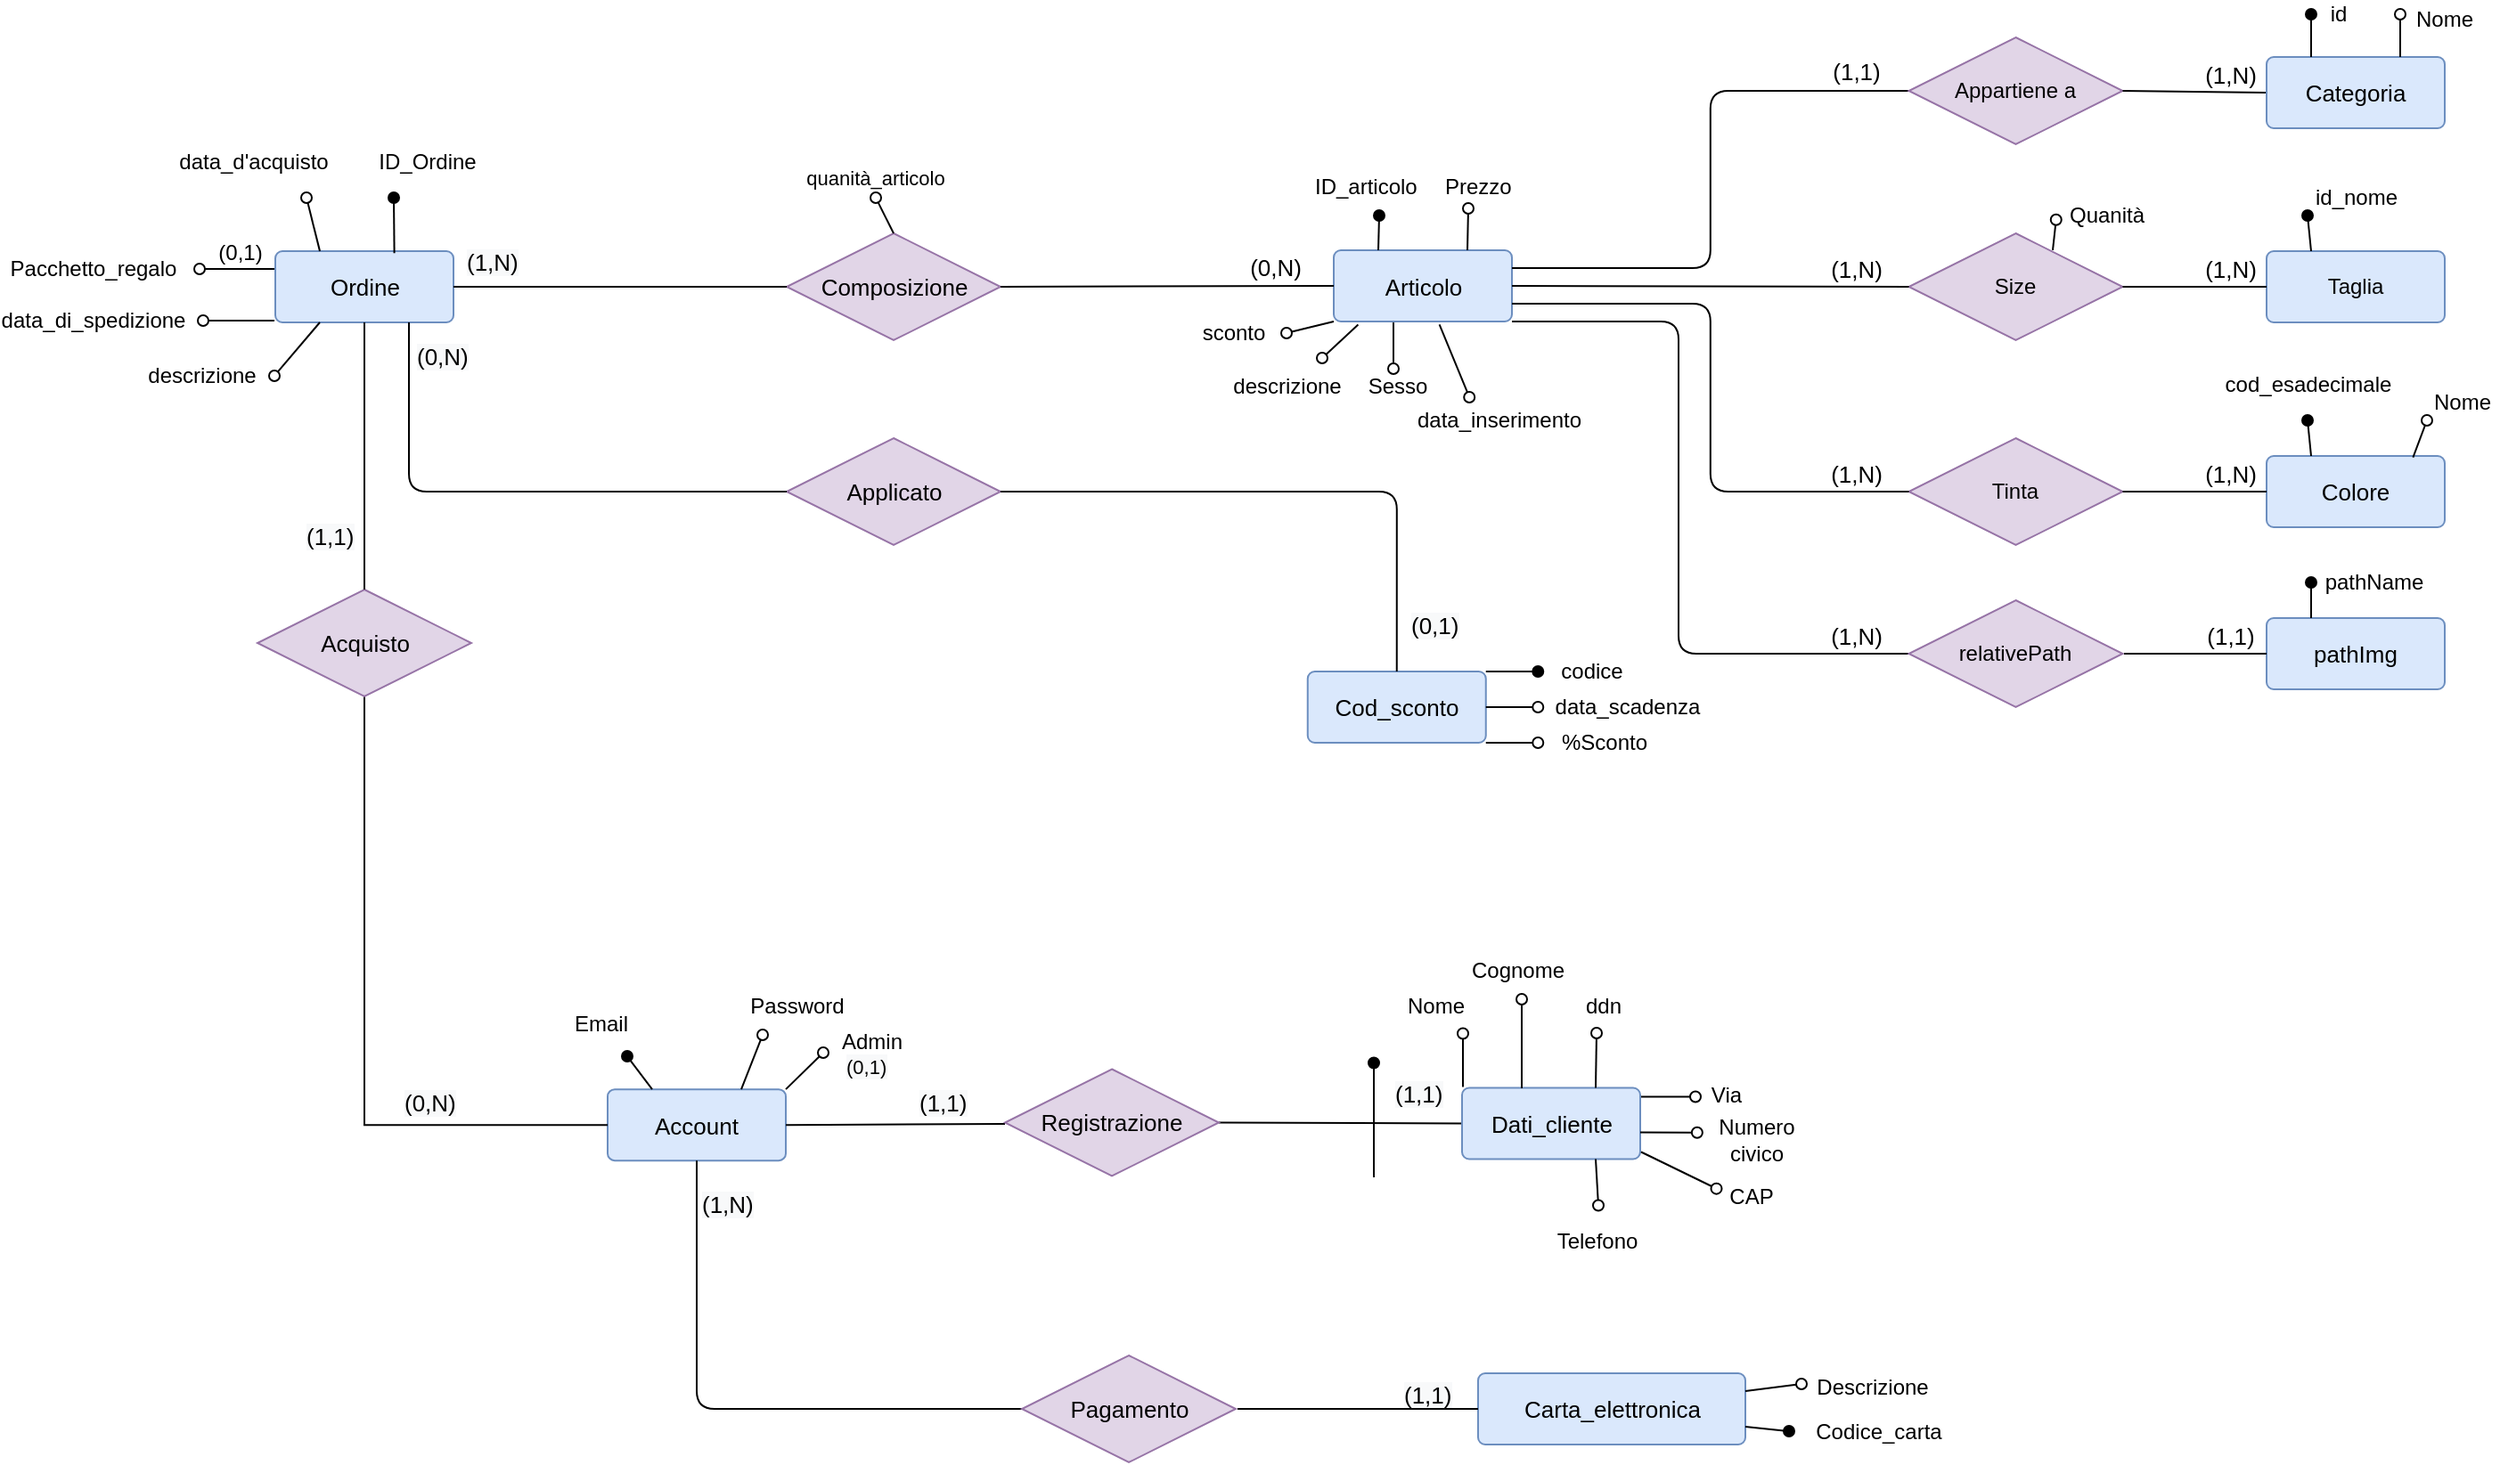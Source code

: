 <mxfile version="14.9.3" type="device"><diagram id="R2lEEEUBdFMjLlhIrx00" name="Page-1"><mxGraphModel dx="1730" dy="975" grid="1" gridSize="10" guides="1" tooltips="1" connect="1" arrows="1" fold="1" page="1" pageScale="1" pageWidth="1480" pageHeight="880" math="0" shadow="0" extFonts="Permanent Marker^https://fonts.googleapis.com/css?family=Permanent+Marker"><root><mxCell id="0"/><mxCell id="1" parent="0"/><mxCell id="cV11Pc0H2WGcV53gJjse-1" value="&lt;font style=&quot;font-size: 13px&quot;&gt;Articolo&lt;/font&gt;" style="rounded=1;arcSize=10;whiteSpace=wrap;html=1;align=center;fillColor=#dae8fc;strokeColor=#6c8ebf;" parent="1" vertex="1"><mxGeometry x="786.5" y="169.5" width="100" height="40" as="geometry"/></mxCell><mxCell id="cV11Pc0H2WGcV53gJjse-2" value="&lt;font style=&quot;font-size: 13px&quot;&gt;Ordine&lt;/font&gt;" style="rounded=1;arcSize=10;whiteSpace=wrap;html=1;align=center;fillColor=#dae8fc;strokeColor=#6c8ebf;" parent="1" vertex="1"><mxGeometry x="192.5" y="170.0" width="100" height="40" as="geometry"/></mxCell><mxCell id="cV11Pc0H2WGcV53gJjse-25" value="&lt;font style=&quot;font-size: 13px&quot;&gt;Account&lt;br&gt;&lt;/font&gt;" style="rounded=1;arcSize=10;whiteSpace=wrap;html=1;align=center;fillColor=#dae8fc;strokeColor=#6c8ebf;" parent="1" vertex="1"><mxGeometry x="379" y="640.57" width="100" height="40" as="geometry"/></mxCell><mxCell id="cV11Pc0H2WGcV53gJjse-77" value="&lt;font style=&quot;font-size: 13px&quot;&gt;(0,N)&lt;/font&gt;" style="text;html=1;strokeColor=none;fillColor=none;align=center;verticalAlign=middle;whiteSpace=wrap;rounded=0;fontSize=8;horizontal=0;rotation=90;" parent="1" vertex="1"><mxGeometry x="734" y="168.57" width="40" height="20" as="geometry"/></mxCell><mxCell id="cV11Pc0H2WGcV53gJjse-353" value="data_d'acquisto" style="endArrow=none;html=1;rounded=0;fontSize=12;startArrow=oval;startFill=0;entryX=0.25;entryY=0;entryDx=0;entryDy=0;" parent="1" target="cV11Pc0H2WGcV53gJjse-2" edge="1"><mxGeometry x="-1" y="-36" relative="1" as="geometry"><mxPoint x="210" y="140" as="sourcePoint"/><mxPoint x="189.5" y="169.57" as="targetPoint"/><mxPoint x="5" y="-29" as="offset"/></mxGeometry></mxCell><mxCell id="cV11Pc0H2WGcV53gJjse-357" value="Pacchetto_regalo" style="endArrow=oval;html=1;rounded=0;fontSize=12;startArrow=none;startFill=0;endFill=0;" parent="1" edge="1"><mxGeometry x="1" y="60" relative="1" as="geometry"><mxPoint x="192" y="180" as="sourcePoint"/><mxPoint x="150" y="180" as="targetPoint"/><mxPoint x="-60" y="-60" as="offset"/></mxGeometry></mxCell><mxCell id="cV11Pc0H2WGcV53gJjse-426" value="&lt;font style=&quot;font-size: 13px&quot;&gt;Composizione&lt;/font&gt;" style="shape=rhombus;perimeter=rhombusPerimeter;whiteSpace=wrap;html=1;align=center;fillColor=#e1d5e7;fontSize=8;strokeColor=#9673a6;" parent="1" vertex="1"><mxGeometry x="479.5" y="160" width="120" height="60" as="geometry"/></mxCell><mxCell id="SMiU2ppYEtgIpPiNbI_y-1" value="&lt;font style=&quot;font-size: 13px&quot;&gt;Carta_elettronica&lt;br&gt;&lt;/font&gt;" style="rounded=1;arcSize=10;whiteSpace=wrap;html=1;align=center;fillColor=#dae8fc;strokeColor=#6c8ebf;" parent="1" vertex="1"><mxGeometry x="867.5" y="800" width="150" height="40" as="geometry"/></mxCell><mxCell id="RA8S71JYKdsrNZv9sD39-10" value="" style="endArrow=none;html=1;rounded=0;exitX=0.5;exitY=1;exitDx=0;exitDy=0;edgeStyle=orthogonalEdgeStyle;entryX=0;entryY=0.5;entryDx=0;entryDy=0;" parent="1" source="RA8S71JYKdsrNZv9sD39-11" target="cV11Pc0H2WGcV53gJjse-25" edge="1"><mxGeometry relative="1" as="geometry"><mxPoint x="452" y="675" as="sourcePoint"/><mxPoint x="242" y="620" as="targetPoint"/></mxGeometry></mxCell><mxCell id="2NHLaN-MkocCchr1f27F-5" value="" style="endArrow=none;html=1;endFill=0;startArrow=oval;startFill=1;entryX=0.668;entryY=0.029;entryDx=0;entryDy=0;entryPerimeter=0;" parent="1" target="cV11Pc0H2WGcV53gJjse-2" edge="1"><mxGeometry width="50" height="50" relative="1" as="geometry"><mxPoint x="259" y="140" as="sourcePoint"/><mxPoint x="189.5" y="168.57" as="targetPoint"/></mxGeometry></mxCell><mxCell id="2NHLaN-MkocCchr1f27F-7" value="ID_Ordine" style="text;html=1;strokeColor=none;fillColor=none;align=center;verticalAlign=middle;whiteSpace=wrap;rounded=0;" parent="1" vertex="1"><mxGeometry x="257.5" y="110.0" width="40" height="20" as="geometry"/></mxCell><mxCell id="DuhMvZJnOMLCPz7VPoBr-3" value="" style="endArrow=oval;html=1;endFill=1;exitX=1;exitY=0.75;exitDx=0;exitDy=0;" parent="1" source="SMiU2ppYEtgIpPiNbI_y-1" edge="1"><mxGeometry width="50" height="50" relative="1" as="geometry"><mxPoint x="869" y="834.5" as="sourcePoint"/><mxPoint x="1042" y="832.5" as="targetPoint"/></mxGeometry></mxCell><mxCell id="DuhMvZJnOMLCPz7VPoBr-26" value="Descrizione" style="text;html=1;strokeColor=none;fillColor=none;align=center;verticalAlign=middle;whiteSpace=wrap;rounded=0;" parent="1" vertex="1"><mxGeometry x="1069.25" y="797.5" width="40" height="20" as="geometry"/></mxCell><mxCell id="DuhMvZJnOMLCPz7VPoBr-27" value="" style="endArrow=oval;html=1;endFill=0;exitX=1;exitY=0.25;exitDx=0;exitDy=0;" parent="1" source="SMiU2ppYEtgIpPiNbI_y-1" edge="1"><mxGeometry width="50" height="50" relative="1" as="geometry"><mxPoint x="1008.75" y="820.5" as="sourcePoint"/><mxPoint x="1049" y="806" as="targetPoint"/></mxGeometry></mxCell><mxCell id="RA8S71JYKdsrNZv9sD39-11" value="&lt;font style=&quot;font-size: 13px&quot;&gt;Acquisto&lt;/font&gt;" style="shape=rhombus;perimeter=rhombusPerimeter;whiteSpace=wrap;html=1;align=center;fillColor=#e1d5e7;strokeColor=#9673a6;" parent="1" vertex="1"><mxGeometry x="182.5" y="360.0" width="120" height="60" as="geometry"/></mxCell><mxCell id="hW_izeLmfgtgohBb-b3D-32" value="" style="endArrow=none;html=1;startArrow=oval;startFill=1;entryX=0.25;entryY=0;entryDx=0;entryDy=0;" parent="1" target="cV11Pc0H2WGcV53gJjse-25" edge="1"><mxGeometry width="50" height="50" relative="1" as="geometry"><mxPoint x="390" y="622" as="sourcePoint"/><mxPoint x="398.5" y="680.07" as="targetPoint"/></mxGeometry></mxCell><mxCell id="hW_izeLmfgtgohBb-b3D-33" value="&lt;font style=&quot;font-size: 12px&quot;&gt;Email&lt;/font&gt;" style="text;html=1;align=center;verticalAlign=middle;resizable=0;points=[];autosize=1;" parent="1" vertex="1"><mxGeometry x="350" y="594.18" width="50" height="20" as="geometry"/></mxCell><mxCell id="hW_izeLmfgtgohBb-b3D-34" value="" style="endArrow=none;html=1;startArrow=oval;startFill=0;entryX=0.75;entryY=0;entryDx=0;entryDy=0;" parent="1" target="cV11Pc0H2WGcV53gJjse-25" edge="1"><mxGeometry width="50" height="50" relative="1" as="geometry"><mxPoint x="466" y="610" as="sourcePoint"/><mxPoint x="433.5" y="639.75" as="targetPoint"/></mxGeometry></mxCell><mxCell id="hW_izeLmfgtgohBb-b3D-35" value="Password" style="text;html=1;align=center;verticalAlign=middle;resizable=0;points=[];autosize=1;" parent="1" vertex="1"><mxGeometry x="449.5" y="584.25" width="70" height="20" as="geometry"/></mxCell><mxCell id="hW_izeLmfgtgohBb-b3D-36" value="" style="endArrow=none;html=1;exitX=1;exitY=0.5;exitDx=0;exitDy=0;entryX=0;entryY=0.513;entryDx=0;entryDy=0;entryPerimeter=0;" parent="1" source="cV11Pc0H2WGcV53gJjse-25" target="hW_izeLmfgtgohBb-b3D-77" edge="1"><mxGeometry width="50" height="50" relative="1" as="geometry"><mxPoint x="499" y="660" as="sourcePoint"/><mxPoint x="598.5" y="660" as="targetPoint"/></mxGeometry></mxCell><mxCell id="hW_izeLmfgtgohBb-b3D-39" value="" style="endArrow=none;html=1;exitX=1;exitY=0.5;exitDx=0;exitDy=0;entryX=0;entryY=0.5;entryDx=0;entryDy=0;" parent="1" source="hW_izeLmfgtgohBb-b3D-77" target="hW_izeLmfgtgohBb-b3D-41" edge="1"><mxGeometry width="50" height="50" relative="1" as="geometry"><mxPoint x="789" y="664.89" as="sourcePoint"/><mxPoint x="888.5" y="664.82" as="targetPoint"/></mxGeometry></mxCell><mxCell id="hW_izeLmfgtgohBb-b3D-41" value="&lt;font style=&quot;font-size: 13px&quot;&gt;Dati_cliente&lt;br&gt;&lt;/font&gt;" style="rounded=1;arcSize=10;whiteSpace=wrap;html=1;align=center;fillColor=#dae8fc;strokeColor=#6c8ebf;" parent="1" vertex="1"><mxGeometry x="858.5" y="639.75" width="100" height="40" as="geometry"/></mxCell><mxCell id="hW_izeLmfgtgohBb-b3D-44" value="" style="endArrow=oval;html=1;startArrow=none;startFill=0;endFill=0;" parent="1" edge="1"><mxGeometry width="50" height="50" relative="1" as="geometry"><mxPoint x="959" y="644.75" as="sourcePoint"/><mxPoint x="989.5" y="644.75" as="targetPoint"/></mxGeometry></mxCell><mxCell id="hW_izeLmfgtgohBb-b3D-51" value="&lt;span style=&quot;color: rgb(0 , 0 , 0) ; font-family: &amp;#34;helvetica&amp;#34; ; font-size: 13px ; font-style: normal ; font-weight: 400 ; letter-spacing: normal ; text-align: center ; text-indent: 0px ; text-transform: none ; word-spacing: 0px ; background-color: rgb(248 , 249 , 250) ; display: inline ; float: none&quot;&gt;(1,1)&lt;/span&gt;" style="text;whiteSpace=wrap;html=1;" parent="1" vertex="1"><mxGeometry x="552" y="634.25" width="50" height="30" as="geometry"/></mxCell><mxCell id="hW_izeLmfgtgohBb-b3D-53" value="&lt;span style=&quot;color: rgb(0, 0, 0); font-family: helvetica; font-size: 13px; font-style: normal; font-weight: 400; letter-spacing: normal; text-align: center; text-indent: 0px; text-transform: none; word-spacing: 0px; background-color: rgb(248, 249, 250); display: inline; float: none;&quot;&gt;(1,1)&lt;/span&gt;" style="text;whiteSpace=wrap;html=1;" parent="1" vertex="1"><mxGeometry x="819" y="629.25" width="50" height="30" as="geometry"/></mxCell><mxCell id="hW_izeLmfgtgohBb-b3D-55" value="" style="endArrow=none;html=1;endFill=0;startArrow=oval;startFill=1;" parent="1" edge="1"><mxGeometry width="50" height="50" relative="1" as="geometry"><mxPoint x="809" y="625.75" as="sourcePoint"/><mxPoint x="809" y="690" as="targetPoint"/></mxGeometry></mxCell><mxCell id="hW_izeLmfgtgohBb-b3D-65" value="" style="endArrow=oval;html=1;startArrow=none;startFill=0;endFill=0;" parent="1" edge="1"><mxGeometry width="50" height="50" relative="1" as="geometry"><mxPoint x="859" y="639.25" as="sourcePoint"/><mxPoint x="859" y="609.25" as="targetPoint"/></mxGeometry></mxCell><mxCell id="hW_izeLmfgtgohBb-b3D-66" value="" style="endArrow=oval;html=1;startArrow=none;startFill=0;endFill=0;" parent="1" edge="1"><mxGeometry width="50" height="50" relative="1" as="geometry"><mxPoint x="892" y="640" as="sourcePoint"/><mxPoint x="892" y="590" as="targetPoint"/></mxGeometry></mxCell><mxCell id="hW_izeLmfgtgohBb-b3D-67" value="" style="endArrow=oval;html=1;startArrow=none;startFill=0;endFill=0;exitX=0.75;exitY=0;exitDx=0;exitDy=0;" parent="1" source="hW_izeLmfgtgohBb-b3D-41" edge="1"><mxGeometry width="50" height="50" relative="1" as="geometry"><mxPoint x="879" y="659.25" as="sourcePoint"/><mxPoint x="934" y="609" as="targetPoint"/></mxGeometry></mxCell><mxCell id="hW_izeLmfgtgohBb-b3D-69" value="Nome" style="text;html=1;strokeColor=none;fillColor=none;align=center;verticalAlign=middle;whiteSpace=wrap;rounded=0;" parent="1" vertex="1"><mxGeometry x="824" y="584.25" width="40" height="20" as="geometry"/></mxCell><mxCell id="hW_izeLmfgtgohBb-b3D-70" value="Cognome" style="text;html=1;strokeColor=none;fillColor=none;align=center;verticalAlign=middle;whiteSpace=wrap;rounded=0;" parent="1" vertex="1"><mxGeometry x="869.5" y="564.25" width="40" height="20" as="geometry"/></mxCell><mxCell id="hW_izeLmfgtgohBb-b3D-72" value="ddn" style="text;html=1;strokeColor=none;fillColor=none;align=center;verticalAlign=middle;whiteSpace=wrap;rounded=0;" parent="1" vertex="1"><mxGeometry x="917.5" y="584.25" width="40" height="20" as="geometry"/></mxCell><mxCell id="hW_izeLmfgtgohBb-b3D-77" value="&lt;font style=&quot;font-size: 13px&quot;&gt;Registrazione&lt;/font&gt;" style="shape=rhombus;perimeter=rhombusPerimeter;whiteSpace=wrap;html=1;align=center;fillColor=#e1d5e7;strokeColor=#9673a6;" parent="1" vertex="1"><mxGeometry x="602" y="629.25" width="120" height="60" as="geometry"/></mxCell><mxCell id="Dqsoj2plRXpwd70qh7C7-11" value="" style="endArrow=none;html=1;exitX=1;exitY=0.5;exitDx=0;exitDy=0;entryX=0;entryY=0.5;entryDx=0;entryDy=0;" parent="1" source="cV11Pc0H2WGcV53gJjse-426" target="cV11Pc0H2WGcV53gJjse-1" edge="1"><mxGeometry width="50" height="50" relative="1" as="geometry"><mxPoint x="117.5" y="309.5" as="sourcePoint"/><mxPoint x="167.5" y="259.5" as="targetPoint"/></mxGeometry></mxCell><mxCell id="Dqsoj2plRXpwd70qh7C7-12" value="" style="endArrow=none;html=1;exitX=1;exitY=0.5;exitDx=0;exitDy=0;entryX=0;entryY=0.5;entryDx=0;entryDy=0;" parent="1" source="cV11Pc0H2WGcV53gJjse-2" target="cV11Pc0H2WGcV53gJjse-426" edge="1"><mxGeometry width="50" height="50" relative="1" as="geometry"><mxPoint x="117.5" y="500" as="sourcePoint"/><mxPoint x="167.5" y="450" as="targetPoint"/></mxGeometry></mxCell><mxCell id="Dqsoj2plRXpwd70qh7C7-14" value="" style="endArrow=none;html=1;exitX=0.5;exitY=1;exitDx=0;exitDy=0;entryX=0.5;entryY=0;entryDx=0;entryDy=0;" parent="1" source="cV11Pc0H2WGcV53gJjse-2" target="RA8S71JYKdsrNZv9sD39-11" edge="1"><mxGeometry width="50" height="50" relative="1" as="geometry"><mxPoint x="612" y="730" as="sourcePoint"/><mxPoint x="242" y="450" as="targetPoint"/></mxGeometry></mxCell><mxCell id="Dqsoj2plRXpwd70qh7C7-16" value="" style="endArrow=none;html=1;entryX=0.5;entryY=1;entryDx=0;entryDy=0;edgeStyle=orthogonalEdgeStyle;exitX=0;exitY=0.5;exitDx=0;exitDy=0;" parent="1" source="Dqsoj2plRXpwd70qh7C7-10" target="cV11Pc0H2WGcV53gJjse-25" edge="1"><mxGeometry width="50" height="50" relative="1" as="geometry"><mxPoint x="470" y="820" as="sourcePoint"/><mxPoint x="692" y="690" as="targetPoint"/></mxGeometry></mxCell><mxCell id="09drL2BfyGSBT88DNzXg-2" value="Via" style="text;html=1;strokeColor=none;fillColor=none;align=center;verticalAlign=middle;whiteSpace=wrap;rounded=0;" parent="1" vertex="1"><mxGeometry x="987" y="634.25" width="40" height="20" as="geometry"/></mxCell><mxCell id="09drL2BfyGSBT88DNzXg-8" value="&lt;span style=&quot;color: rgb(0 , 0 , 0) ; font-family: &amp;#34;helvetica&amp;#34; ; font-size: 13px ; font-style: normal ; font-weight: 400 ; letter-spacing: normal ; text-align: center ; text-indent: 0px ; text-transform: none ; word-spacing: 0px ; background-color: rgb(248 , 249 , 250) ; display: inline ; float: none&quot;&gt;(1,1)&lt;/span&gt;" style="text;whiteSpace=wrap;html=1;" parent="1" vertex="1"><mxGeometry x="824" y="797.5" width="43" height="30" as="geometry"/></mxCell><mxCell id="09drL2BfyGSBT88DNzXg-9" value="&lt;span style=&quot;color: rgb(0 , 0 , 0) ; font-family: &amp;#34;helvetica&amp;#34; ; font-size: 13px ; font-style: normal ; font-weight: 400 ; letter-spacing: normal ; text-align: center ; text-indent: 0px ; text-transform: none ; word-spacing: 0px ; background-color: rgb(248 , 249 , 250) ; display: inline ; float: none&quot;&gt;(1,1)&lt;/span&gt;" style="text;whiteSpace=wrap;html=1;" parent="1" vertex="1"><mxGeometry x="207.5" y="316.0" width="50" height="30" as="geometry"/></mxCell><mxCell id="09drL2BfyGSBT88DNzXg-10" value="&lt;span style=&quot;color: rgb(0 , 0 , 0) ; font-family: &amp;#34;helvetica&amp;#34; ; font-size: 13px ; font-style: normal ; font-weight: 400 ; letter-spacing: normal ; text-align: center ; text-indent: 0px ; text-transform: none ; word-spacing: 0px ; background-color: rgb(248 , 249 , 250) ; display: inline ; float: none&quot;&gt;(1,N)&lt;/span&gt;" style="text;whiteSpace=wrap;html=1;" parent="1" vertex="1"><mxGeometry x="297.5" y="161.57" width="50" height="30" as="geometry"/></mxCell><mxCell id="09drL2BfyGSBT88DNzXg-14" value="&lt;span style=&quot;color: rgb(0 , 0 , 0) ; font-family: &amp;#34;helvetica&amp;#34; ; font-size: 13px ; font-style: normal ; font-weight: 400 ; letter-spacing: normal ; text-align: center ; text-indent: 0px ; text-transform: none ; word-spacing: 0px ; background-color: rgb(248 , 249 , 250) ; display: inline ; float: none&quot;&gt;(1,N)&lt;/span&gt;" style="text;whiteSpace=wrap;html=1;" parent="1" vertex="1"><mxGeometry x="430" y="691.32" width="35" height="30" as="geometry"/></mxCell><mxCell id="uoFU3tYBmGf5YkYF6lAw-2" value="" style="endArrow=none;html=1;entryX=0.75;entryY=1;entryDx=0;entryDy=0;endFill=0;startArrow=oval;startFill=0;" parent="1" target="hW_izeLmfgtgohBb-b3D-41" edge="1"><mxGeometry width="50" height="50" relative="1" as="geometry"><mxPoint x="935" y="705.75" as="sourcePoint"/><mxPoint x="409" y="525.75" as="targetPoint"/></mxGeometry></mxCell><mxCell id="uoFU3tYBmGf5YkYF6lAw-3" value="Telefono" style="text;html=1;align=center;verticalAlign=middle;resizable=0;points=[];autosize=1;" parent="1" vertex="1"><mxGeometry x="904" y="715.75" width="60" height="20" as="geometry"/></mxCell><mxCell id="-MejMjiaQSUnGh-RZGan-3" value="data_di_spedizione" style="endArrow=oval;html=1;rounded=0;fontSize=12;endFill=0;" parent="1" edge="1"><mxGeometry x="1" y="-62" relative="1" as="geometry"><mxPoint x="192" y="209" as="sourcePoint"/><mxPoint x="152" y="209" as="targetPoint"/><mxPoint x="-62" y="62" as="offset"/></mxGeometry></mxCell><mxCell id="-MejMjiaQSUnGh-RZGan-20" value="" style="endArrow=oval;html=1;startArrow=none;startFill=0;endFill=0;exitX=1;exitY=0.5;exitDx=0;exitDy=0;entryX=-0.194;entryY=0.508;entryDx=0;entryDy=0;entryPerimeter=0;" parent="1" edge="1"><mxGeometry width="50" height="50" relative="1" as="geometry"><mxPoint x="958.5" y="664.75" as="sourcePoint"/><mxPoint x="990.434" y="664.91" as="targetPoint"/></mxGeometry></mxCell><mxCell id="-MejMjiaQSUnGh-RZGan-21" value="Numero civico" style="text;html=1;strokeColor=none;fillColor=none;align=center;verticalAlign=middle;whiteSpace=wrap;rounded=0;" parent="1" vertex="1"><mxGeometry x="996.25" y="658.75" width="55.75" height="20" as="geometry"/></mxCell><mxCell id="-MejMjiaQSUnGh-RZGan-22" value="" style="endArrow=oval;html=1;startArrow=none;startFill=0;endFill=0;entryX=0;entryY=0.25;entryDx=0;entryDy=0;" parent="1" target="-MejMjiaQSUnGh-RZGan-23" edge="1"><mxGeometry width="50" height="50" relative="1" as="geometry"><mxPoint x="959" y="675.75" as="sourcePoint"/><mxPoint x="1003.75" y="694.82" as="targetPoint"/></mxGeometry></mxCell><mxCell id="-MejMjiaQSUnGh-RZGan-23" value="CAP" style="text;html=1;strokeColor=none;fillColor=none;align=center;verticalAlign=middle;whiteSpace=wrap;rounded=0;" parent="1" vertex="1"><mxGeometry x="1001.25" y="691.32" width="40" height="20" as="geometry"/></mxCell><mxCell id="-MejMjiaQSUnGh-RZGan-24" value="(0,1)" style="text;html=1;strokeColor=none;fillColor=none;align=center;verticalAlign=middle;whiteSpace=wrap;rounded=0;" parent="1" vertex="1"><mxGeometry x="152.5" y="160" width="40" height="21.57" as="geometry"/></mxCell><mxCell id="O5RS1y-VEfuTGrnReJhF-1" value="quanità_articolo" style="endArrow=oval;html=1;exitX=0.5;exitY=0;exitDx=0;exitDy=0;startArrow=none;startFill=0;endFill=0;" parent="1" source="cV11Pc0H2WGcV53gJjse-426" edge="1"><mxGeometry x="1" y="-10" width="50" height="50" relative="1" as="geometry"><mxPoint x="127.5" y="405" as="sourcePoint"/><mxPoint x="529.5" y="140" as="targetPoint"/><mxPoint x="-9" y="-6" as="offset"/></mxGeometry></mxCell><mxCell id="Kynw2Yya7CxcrOlAsGdo-1" value="" style="endArrow=oval;html=1;startArrow=none;startFill=0;endFill=0;exitX=0.805;exitY=-0.045;exitDx=0;exitDy=0;exitPerimeter=0;entryX=0.023;entryY=1.029;entryDx=0;entryDy=0;entryPerimeter=0;" parent="1" edge="1"><mxGeometry width="50" height="50" relative="1" as="geometry"><mxPoint x="1190" y="169.5" as="sourcePoint"/><mxPoint x="1191.88" y="152.38" as="targetPoint"/></mxGeometry></mxCell><mxCell id="Kynw2Yya7CxcrOlAsGdo-4" value="Codice_carta" style="text;html=1;align=center;verticalAlign=middle;resizable=0;points=[];autosize=1;" parent="1" vertex="1"><mxGeometry x="1047" y="822.5" width="90" height="20" as="geometry"/></mxCell><mxCell id="Kynw2Yya7CxcrOlAsGdo-5" value="Sesso" style="text;html=1;align=center;verticalAlign=middle;resizable=0;points=[];autosize=1;" parent="1" vertex="1"><mxGeometry x="796.5" y="236" width="50" height="20" as="geometry"/></mxCell><mxCell id="Kynw2Yya7CxcrOlAsGdo-6" value="" style="endArrow=oval;html=1;startArrow=none;startFill=0;endFill=0;" parent="1" edge="1"><mxGeometry width="50" height="50" relative="1" as="geometry"><mxPoint x="820" y="210" as="sourcePoint"/><mxPoint x="820" y="236" as="targetPoint"/></mxGeometry></mxCell><mxCell id="g38PTc2w1TQfR1WWl4uy-2" value="&lt;span style=&quot;color: rgb(0, 0, 0); font-family: helvetica; font-size: 12px; font-style: normal; font-weight: 400; letter-spacing: normal; text-align: center; text-indent: 0px; text-transform: none; word-spacing: 0px; background-color: rgb(255, 255, 255); display: inline; float: none;&quot;&gt;Prezzo&lt;/span&gt;" style="text;whiteSpace=wrap;html=1;" parent="1" vertex="1"><mxGeometry x="846.5" y="120" width="40" height="20" as="geometry"/></mxCell><mxCell id="g38PTc2w1TQfR1WWl4uy-9" value="&lt;span style=&quot;color: rgb(0, 0, 0); font-family: helvetica; font-size: 13px; font-style: normal; font-weight: 400; letter-spacing: normal; text-align: center; text-indent: 0px; text-transform: none; word-spacing: 0px; background-color: rgb(248, 249, 250); display: inline; float: none;&quot;&gt;(0,N)&lt;/span&gt;" style="text;whiteSpace=wrap;html=1;" parent="1" vertex="1"><mxGeometry x="263.37" y="634.32" width="50" height="19.93" as="geometry"/></mxCell><mxCell id="1zCT9V6YKs31MWKf5lQE-1" value="descrizione" style="endArrow=oval;html=1;rounded=0;fontSize=12;endFill=0;exitX=0.25;exitY=1;exitDx=0;exitDy=0;" parent="1" source="cV11Pc0H2WGcV53gJjse-2" edge="1"><mxGeometry x="1" y="-40" relative="1" as="geometry"><mxPoint x="202" y="219" as="sourcePoint"/><mxPoint x="192" y="240" as="targetPoint"/><mxPoint x="-10" y="26" as="offset"/></mxGeometry></mxCell><mxCell id="1zCT9V6YKs31MWKf5lQE-2" value="descrizione" style="endArrow=oval;html=1;rounded=0;fontSize=12;endFill=0;exitX=0.137;exitY=1.043;exitDx=0;exitDy=0;exitPerimeter=0;" parent="1" source="cV11Pc0H2WGcV53gJjse-1" edge="1"><mxGeometry x="1" y="-26" relative="1" as="geometry"><mxPoint x="811" y="214" as="sourcePoint"/><mxPoint x="780" y="230" as="targetPoint"/><mxPoint x="-2" y="35" as="offset"/></mxGeometry></mxCell><mxCell id="YM3bVpgrmmPOSt0GvgSB-1" value="sconto" style="endArrow=oval;html=1;rounded=0;fontSize=12;endFill=0;exitX=0;exitY=1;exitDx=0;exitDy=0;" parent="1" source="cV11Pc0H2WGcV53gJjse-1" edge="1"><mxGeometry x="1" y="-30" relative="1" as="geometry"><mxPoint x="846.5" y="219.5" as="sourcePoint"/><mxPoint x="760" y="216" as="targetPoint"/><mxPoint x="-23" y="29" as="offset"/></mxGeometry></mxCell><mxCell id="YM3bVpgrmmPOSt0GvgSB-5" value="" style="endArrow=none;html=1;startArrow=oval;startFill=0;entryX=1;entryY=0;entryDx=0;entryDy=0;" parent="1" target="cV11Pc0H2WGcV53gJjse-25" edge="1"><mxGeometry width="50" height="50" relative="1" as="geometry"><mxPoint x="500" y="620" as="sourcePoint"/><mxPoint x="443.5" y="649.75" as="targetPoint"/></mxGeometry></mxCell><mxCell id="YM3bVpgrmmPOSt0GvgSB-6" value="Admin" style="text;html=1;align=center;verticalAlign=middle;resizable=0;points=[];autosize=1;" parent="1" vertex="1"><mxGeometry x="502" y="604.25" width="50" height="20" as="geometry"/></mxCell><mxCell id="YM3bVpgrmmPOSt0GvgSB-7" value="&lt;span style=&quot;color: rgb(0 , 0 , 0) ; font-family: &amp;#34;helvetica&amp;#34; ; font-style: normal ; font-weight: 400 ; letter-spacing: normal ; text-align: center ; text-indent: 0px ; text-transform: none ; word-spacing: 0px ; background-color: rgb(248 , 249 , 250) ; display: inline ; float: none&quot;&gt;&lt;font style=&quot;font-size: 11px&quot;&gt;(0,1)&lt;/font&gt;&lt;/span&gt;" style="text;whiteSpace=wrap;html=1;" parent="1" vertex="1"><mxGeometry x="510.75" y="614.18" width="32.5" height="30" as="geometry"/></mxCell><mxCell id="UsE3B8xZkpEjjfWCG7TI-3" value="&lt;font style=&quot;font-size: 13px&quot;&gt;Cod_sconto&lt;/font&gt;" style="rounded=1;arcSize=10;whiteSpace=wrap;html=1;align=center;fillColor=#dae8fc;strokeColor=#6c8ebf;" parent="1" vertex="1"><mxGeometry x="771.88" y="406.0" width="100" height="40" as="geometry"/></mxCell><mxCell id="UsE3B8xZkpEjjfWCG7TI-4" value="codice" style="endArrow=none;html=1;rounded=0;fontSize=12;startArrow=oval;startFill=1;entryX=1;entryY=0;entryDx=0;entryDy=0;" parent="1" target="UsE3B8xZkpEjjfWCG7TI-3" edge="1"><mxGeometry x="-1" y="-30" relative="1" as="geometry"><mxPoint x="901.13" y="406" as="sourcePoint"/><mxPoint x="806.88" y="566" as="targetPoint"/><mxPoint x="30" y="30" as="offset"/></mxGeometry></mxCell><mxCell id="UsE3B8xZkpEjjfWCG7TI-6" value="data_scadenza" style="endArrow=none;html=1;rounded=0;fontSize=12;startArrow=oval;startFill=0;entryX=1;entryY=0.5;entryDx=0;entryDy=0;" parent="1" target="UsE3B8xZkpEjjfWCG7TI-3" edge="1"><mxGeometry x="-1" y="-50" relative="1" as="geometry"><mxPoint x="901.13" y="426" as="sourcePoint"/><mxPoint x="806.88" y="566" as="targetPoint"/><mxPoint x="50" y="50" as="offset"/></mxGeometry></mxCell><mxCell id="UsE3B8xZkpEjjfWCG7TI-7" value="%Sconto" style="endArrow=none;html=1;rounded=0;fontSize=12;startArrow=oval;startFill=0;entryX=1;entryY=1;entryDx=0;entryDy=0;" parent="1" target="UsE3B8xZkpEjjfWCG7TI-3" edge="1"><mxGeometry x="-1" y="-37" relative="1" as="geometry"><mxPoint x="901.13" y="446" as="sourcePoint"/><mxPoint x="806.88" y="566" as="targetPoint"/><mxPoint x="37" y="37" as="offset"/></mxGeometry></mxCell><mxCell id="K34ooW1JxdHwd5Tm7hXR-2" value="&lt;font style=&quot;font-size: 13px&quot;&gt;Applicato&lt;/font&gt;" style="shape=rhombus;perimeter=rhombusPerimeter;whiteSpace=wrap;html=1;align=center;fillColor=#e1d5e7;strokeColor=#9673a6;" parent="1" vertex="1"><mxGeometry x="479.5" y="275.0" width="120" height="60" as="geometry"/></mxCell><mxCell id="K34ooW1JxdHwd5Tm7hXR-3" value="&lt;span style=&quot;color: rgb(0 , 0 , 0) ; font-family: &amp;#34;helvetica&amp;#34; ; font-size: 13px ; font-style: normal ; font-weight: 400 ; letter-spacing: normal ; text-align: center ; text-indent: 0px ; text-transform: none ; word-spacing: 0px ; background-color: rgb(248 , 249 , 250) ; display: inline ; float: none&quot;&gt;(0,1)&lt;/span&gt;" style="text;whiteSpace=wrap;html=1;" parent="1" vertex="1"><mxGeometry x="828.13" y="366" width="36.75" height="30" as="geometry"/></mxCell><mxCell id="K34ooW1JxdHwd5Tm7hXR-4" value="&lt;span style=&quot;color: rgb(0 , 0 , 0) ; font-family: &amp;#34;helvetica&amp;#34; ; font-size: 13px ; font-style: normal ; font-weight: 400 ; letter-spacing: normal ; text-align: center ; text-indent: 0px ; text-transform: none ; word-spacing: 0px ; background-color: rgb(248 , 249 , 250) ; display: inline ; float: none&quot;&gt;(0,N)&lt;/span&gt;" style="text;whiteSpace=wrap;html=1;" parent="1" vertex="1"><mxGeometry x="270" y="215" width="36.75" height="30" as="geometry"/></mxCell><mxCell id="K34ooW1JxdHwd5Tm7hXR-5" value="" style="endArrow=none;html=1;entryX=1;entryY=0.25;entryDx=0;entryDy=0;edgeStyle=orthogonalEdgeStyle;exitX=0;exitY=0.5;exitDx=0;exitDy=0;" parent="1" source="K34ooW1JxdHwd5Tm7hXR-7" target="cV11Pc0H2WGcV53gJjse-1" edge="1"><mxGeometry width="50" height="50" relative="1" as="geometry"><mxPoint x="1040" y="190" as="sourcePoint"/><mxPoint x="890" y="270" as="targetPoint"/></mxGeometry></mxCell><mxCell id="K34ooW1JxdHwd5Tm7hXR-7" value="Appartiene a" style="shape=rhombus;perimeter=rhombusPerimeter;whiteSpace=wrap;html=1;align=center;fillColor=#e1d5e7;strokeColor=#9673a6;" parent="1" vertex="1"><mxGeometry x="1109.25" y="50.0" width="120" height="60" as="geometry"/></mxCell><mxCell id="K34ooW1JxdHwd5Tm7hXR-8" value="" style="endArrow=none;html=1;entryX=1;entryY=0.5;entryDx=0;entryDy=0;exitX=0;exitY=0.5;exitDx=0;exitDy=0;" parent="1" source="K34ooW1JxdHwd5Tm7hXR-9" target="K34ooW1JxdHwd5Tm7hXR-7" edge="1"><mxGeometry width="50" height="50" relative="1" as="geometry"><mxPoint x="1290" y="80" as="sourcePoint"/><mxPoint x="1093" y="160.5" as="targetPoint"/></mxGeometry></mxCell><mxCell id="K34ooW1JxdHwd5Tm7hXR-9" value="&lt;font style=&quot;font-size: 13px&quot;&gt;Categoria&lt;/font&gt;" style="rounded=1;arcSize=10;whiteSpace=wrap;html=1;align=center;fillColor=#dae8fc;strokeColor=#6c8ebf;" parent="1" vertex="1"><mxGeometry x="1310" y="61.0" width="100" height="40" as="geometry"/></mxCell><mxCell id="K34ooW1JxdHwd5Tm7hXR-10" value="id" style="endArrow=oval;html=1;rounded=0;fontSize=12;endFill=1;exitX=0.25;exitY=0;exitDx=0;exitDy=0;" parent="1" source="K34ooW1JxdHwd5Tm7hXR-9" edge="1"><mxGeometry x="1" y="-15" relative="1" as="geometry"><mxPoint x="946.5" y="110.5" as="sourcePoint"/><mxPoint x="1335" y="37" as="targetPoint"/><mxPoint as="offset"/></mxGeometry></mxCell><mxCell id="K34ooW1JxdHwd5Tm7hXR-11" value="&lt;font style=&quot;font-size: 13px&quot;&gt;Colore&lt;/font&gt;" style="rounded=1;arcSize=10;whiteSpace=wrap;html=1;align=center;fillColor=#dae8fc;strokeColor=#6c8ebf;" parent="1" vertex="1"><mxGeometry x="1310" y="285.0" width="100" height="40" as="geometry"/></mxCell><mxCell id="K34ooW1JxdHwd5Tm7hXR-12" value="cod_esadecimale" style="endArrow=oval;html=1;rounded=0;fontSize=12;endFill=1;exitX=0.25;exitY=0;exitDx=0;exitDy=0;" parent="1" source="K34ooW1JxdHwd5Tm7hXR-11" edge="1"><mxGeometry x="1" y="-20" relative="1" as="geometry"><mxPoint x="1398" y="262.57" as="sourcePoint"/><mxPoint x="1333" y="265" as="targetPoint"/><mxPoint x="-20" y="-18" as="offset"/></mxGeometry></mxCell><mxCell id="K34ooW1JxdHwd5Tm7hXR-13" value="&lt;font style=&quot;font-size: 13px&quot;&gt;(1,N)&lt;/font&gt;" style="text;html=1;strokeColor=none;fillColor=none;align=center;verticalAlign=middle;whiteSpace=wrap;rounded=0;fontSize=8;horizontal=0;rotation=90;" parent="1" vertex="1"><mxGeometry x="1270" y="61" width="40" height="20" as="geometry"/></mxCell><mxCell id="K34ooW1JxdHwd5Tm7hXR-14" value="&lt;span style=&quot;font-size: 13px&quot;&gt;(1,1)&lt;/span&gt;" style="text;html=1;strokeColor=none;fillColor=none;align=center;verticalAlign=middle;whiteSpace=wrap;rounded=0;fontSize=8;horizontal=0;rotation=90;" parent="1" vertex="1"><mxGeometry x="1060" y="59.07" width="40" height="20" as="geometry"/></mxCell><mxCell id="K34ooW1JxdHwd5Tm7hXR-16" value="Tinta" style="shape=rhombus;perimeter=rhombusPerimeter;whiteSpace=wrap;html=1;align=center;fillColor=#e1d5e7;strokeColor=#9673a6;" parent="1" vertex="1"><mxGeometry x="1109.25" y="275.0" width="120" height="60" as="geometry"/></mxCell><mxCell id="K34ooW1JxdHwd5Tm7hXR-17" value="&lt;font style=&quot;font-size: 13px&quot;&gt;(1,N)&lt;/font&gt;" style="text;html=1;strokeColor=none;fillColor=none;align=center;verticalAlign=middle;whiteSpace=wrap;rounded=0;fontSize=8;horizontal=0;rotation=90;" parent="1" vertex="1"><mxGeometry x="1270" y="285" width="40" height="20" as="geometry"/></mxCell><mxCell id="K34ooW1JxdHwd5Tm7hXR-18" value="&lt;font style=&quot;font-size: 13px&quot;&gt;(1,N)&lt;/font&gt;" style="text;html=1;strokeColor=none;fillColor=none;align=center;verticalAlign=middle;whiteSpace=wrap;rounded=0;fontSize=8;horizontal=0;rotation=90;" parent="1" vertex="1"><mxGeometry x="1060" y="285" width="40" height="20" as="geometry"/></mxCell><mxCell id="Dqsoj2plRXpwd70qh7C7-10" value="&lt;font style=&quot;font-size: 13px&quot;&gt;Pagamento&lt;/font&gt;" style="shape=rhombus;perimeter=rhombusPerimeter;whiteSpace=wrap;html=1;align=center;fillColor=#e1d5e7;fontSize=8;strokeColor=#9673a6;" parent="1" vertex="1"><mxGeometry x="611.5" y="790" width="120" height="60" as="geometry"/></mxCell><mxCell id="K34ooW1JxdHwd5Tm7hXR-20" value="" style="endArrow=none;html=1;entryX=0;entryY=0.5;entryDx=0;entryDy=0;" parent="1" target="SMiU2ppYEtgIpPiNbI_y-1" edge="1"><mxGeometry width="50" height="50" relative="1" as="geometry"><mxPoint x="732.5" y="820" as="sourcePoint"/><mxPoint x="862.5" y="770" as="targetPoint"/></mxGeometry></mxCell><mxCell id="K34ooW1JxdHwd5Tm7hXR-29" value="" style="endArrow=none;html=1;entryX=0.75;entryY=1;entryDx=0;entryDy=0;edgeStyle=orthogonalEdgeStyle;exitX=0;exitY=0.5;exitDx=0;exitDy=0;" parent="1" source="K34ooW1JxdHwd5Tm7hXR-2" target="cV11Pc0H2WGcV53gJjse-2" edge="1"><mxGeometry width="50" height="50" relative="1" as="geometry"><mxPoint x="268" y="310" as="sourcePoint"/><mxPoint x="640" y="350" as="targetPoint"/></mxGeometry></mxCell><mxCell id="K34ooW1JxdHwd5Tm7hXR-30" value="" style="endArrow=none;html=1;entryX=1;entryY=0.5;entryDx=0;entryDy=0;edgeStyle=orthogonalEdgeStyle;exitX=0.5;exitY=0;exitDx=0;exitDy=0;" parent="1" source="UsE3B8xZkpEjjfWCG7TI-3" target="K34ooW1JxdHwd5Tm7hXR-2" edge="1"><mxGeometry width="50" height="50" relative="1" as="geometry"><mxPoint x="890" y="310" as="sourcePoint"/><mxPoint x="640" y="350" as="targetPoint"/></mxGeometry></mxCell><mxCell id="K34ooW1JxdHwd5Tm7hXR-32" value="" style="endArrow=none;html=1;entryX=1;entryY=0.75;entryDx=0;entryDy=0;edgeStyle=orthogonalEdgeStyle;exitX=0;exitY=0.5;exitDx=0;exitDy=0;" parent="1" source="K34ooW1JxdHwd5Tm7hXR-16" target="cV11Pc0H2WGcV53gJjse-1" edge="1"><mxGeometry width="50" height="50" relative="1" as="geometry"><mxPoint x="1000" y="200" as="sourcePoint"/><mxPoint x="1170" y="226" as="targetPoint"/></mxGeometry></mxCell><mxCell id="K34ooW1JxdHwd5Tm7hXR-33" value="" style="endArrow=none;html=1;exitX=1;exitY=0.5;exitDx=0;exitDy=0;" parent="1" source="K34ooW1JxdHwd5Tm7hXR-16" target="K34ooW1JxdHwd5Tm7hXR-11" edge="1"><mxGeometry width="50" height="50" relative="1" as="geometry"><mxPoint x="1120" y="235" as="sourcePoint"/><mxPoint x="1170" y="185" as="targetPoint"/></mxGeometry></mxCell><mxCell id="K34ooW1JxdHwd5Tm7hXR-36" value="" style="endArrow=oval;html=1;exitX=0.75;exitY=0;exitDx=0;exitDy=0;endFill=0;" parent="1" source="K34ooW1JxdHwd5Tm7hXR-9" edge="1"><mxGeometry width="50" height="50" relative="1" as="geometry"><mxPoint x="1120" y="137" as="sourcePoint"/><mxPoint x="1385" y="37" as="targetPoint"/></mxGeometry></mxCell><mxCell id="K34ooW1JxdHwd5Tm7hXR-37" value="Nome" style="text;html=1;strokeColor=none;fillColor=none;align=center;verticalAlign=middle;whiteSpace=wrap;rounded=0;" parent="1" vertex="1"><mxGeometry x="1390" y="30" width="40" height="20" as="geometry"/></mxCell><mxCell id="K34ooW1JxdHwd5Tm7hXR-38" value="" style="endArrow=none;html=1;entryX=0.822;entryY=0.02;entryDx=0;entryDy=0;endFill=0;startArrow=oval;startFill=0;entryPerimeter=0;" parent="1" target="K34ooW1JxdHwd5Tm7hXR-11" edge="1"><mxGeometry width="50" height="50" relative="1" as="geometry"><mxPoint x="1400" y="265" as="sourcePoint"/><mxPoint x="1170" y="275" as="targetPoint"/></mxGeometry></mxCell><mxCell id="K34ooW1JxdHwd5Tm7hXR-40" value="Nome" style="text;html=1;strokeColor=none;fillColor=none;align=center;verticalAlign=middle;whiteSpace=wrap;rounded=0;" parent="1" vertex="1"><mxGeometry x="1400" y="245" width="40" height="20" as="geometry"/></mxCell><mxCell id="W-U8cSNXu-Z1fa50WPkf-4" value="Taglia" style="rounded=1;arcSize=10;whiteSpace=wrap;html=1;align=center;fillColor=#dae8fc;strokeColor=#6c8ebf;" parent="1" vertex="1"><mxGeometry x="1310" y="170.0" width="100" height="40" as="geometry"/></mxCell><mxCell id="W-U8cSNXu-Z1fa50WPkf-5" value="id_nome" style="endArrow=oval;html=1;rounded=0;fontSize=12;endFill=1;exitX=0.25;exitY=0;exitDx=0;exitDy=0;" parent="1" source="W-U8cSNXu-Z1fa50WPkf-4" edge="1"><mxGeometry x="1" y="-29" relative="1" as="geometry"><mxPoint x="1398" y="147.57" as="sourcePoint"/><mxPoint x="1333" y="150" as="targetPoint"/><mxPoint x="-2" y="-7" as="offset"/></mxGeometry></mxCell><mxCell id="W-U8cSNXu-Z1fa50WPkf-6" value="Size" style="shape=rhombus;perimeter=rhombusPerimeter;whiteSpace=wrap;html=1;align=center;fillColor=#e1d5e7;strokeColor=#9673a6;" parent="1" vertex="1"><mxGeometry x="1109.25" y="160.0" width="120" height="60" as="geometry"/></mxCell><mxCell id="W-U8cSNXu-Z1fa50WPkf-7" value="&lt;font style=&quot;font-size: 13px&quot;&gt;(1,N)&lt;/font&gt;" style="text;html=1;strokeColor=none;fillColor=none;align=center;verticalAlign=middle;whiteSpace=wrap;rounded=0;fontSize=8;horizontal=0;rotation=90;" parent="1" vertex="1"><mxGeometry x="1270" y="170" width="40" height="20" as="geometry"/></mxCell><mxCell id="W-U8cSNXu-Z1fa50WPkf-8" value="&lt;font style=&quot;font-size: 13px&quot;&gt;(1,N)&lt;/font&gt;" style="text;html=1;strokeColor=none;fillColor=none;align=center;verticalAlign=middle;whiteSpace=wrap;rounded=0;fontSize=8;horizontal=0;rotation=90;" parent="1" vertex="1"><mxGeometry x="1060" y="169.5" width="40" height="20" as="geometry"/></mxCell><mxCell id="W-U8cSNXu-Z1fa50WPkf-9" value="" style="endArrow=none;html=1;exitX=1;exitY=0.5;exitDx=0;exitDy=0;" parent="1" source="W-U8cSNXu-Z1fa50WPkf-6" target="W-U8cSNXu-Z1fa50WPkf-4" edge="1"><mxGeometry width="50" height="50" relative="1" as="geometry"><mxPoint x="1120" y="120" as="sourcePoint"/><mxPoint x="1170" y="70" as="targetPoint"/></mxGeometry></mxCell><mxCell id="W-U8cSNXu-Z1fa50WPkf-12" value="" style="endArrow=none;html=1;exitX=1;exitY=0.5;exitDx=0;exitDy=0;entryX=0;entryY=0.5;entryDx=0;entryDy=0;" parent="1" source="cV11Pc0H2WGcV53gJjse-1" target="W-U8cSNXu-Z1fa50WPkf-6" edge="1"><mxGeometry width="50" height="50" relative="1" as="geometry"><mxPoint x="1090" y="276" as="sourcePoint"/><mxPoint x="1100" y="186" as="targetPoint"/></mxGeometry></mxCell><mxCell id="qzvmf2llgqP8g1zpkMtP-1" value="Quanità" style="text;html=1;align=center;verticalAlign=middle;resizable=0;points=[];autosize=1;" parent="1" vertex="1"><mxGeometry x="1190" y="140" width="60" height="20" as="geometry"/></mxCell><mxCell id="qzvmf2llgqP8g1zpkMtP-5" value="" style="endArrow=none;html=1;entryX=0.75;entryY=0;entryDx=0;entryDy=0;startArrow=oval;startFill=0;" parent="1" target="cV11Pc0H2WGcV53gJjse-1" edge="1"><mxGeometry width="50" height="50" relative="1" as="geometry"><mxPoint x="862" y="146" as="sourcePoint"/><mxPoint x="1150" y="246" as="targetPoint"/></mxGeometry></mxCell><mxCell id="qzvmf2llgqP8g1zpkMtP-7" value="" style="endArrow=none;html=1;entryX=0.25;entryY=0;entryDx=0;entryDy=0;startArrow=oval;startFill=1;" parent="1" target="cV11Pc0H2WGcV53gJjse-1" edge="1"><mxGeometry width="50" height="50" relative="1" as="geometry"><mxPoint x="812" y="150" as="sourcePoint"/><mxPoint x="871.5" y="179.5" as="targetPoint"/></mxGeometry></mxCell><mxCell id="qzvmf2llgqP8g1zpkMtP-8" value="ID_articolo" style="text;whiteSpace=wrap;html=1;" parent="1" vertex="1"><mxGeometry x="774" y="120" width="60" height="30" as="geometry"/></mxCell><mxCell id="P7Ea0LsAALLZeUEpX23l-1" value="" style="endArrow=none;html=1;startArrow=oval;startFill=0;entryX=0.593;entryY=1.042;entryDx=0;entryDy=0;entryPerimeter=0;exitX=0.351;exitY=-0.15;exitDx=0;exitDy=0;exitPerimeter=0;" parent="1" source="P7Ea0LsAALLZeUEpX23l-2" target="cV11Pc0H2WGcV53gJjse-1" edge="1"><mxGeometry width="50" height="50" relative="1" as="geometry"><mxPoint x="860" y="246" as="sourcePoint"/><mxPoint x="847" y="216" as="targetPoint"/></mxGeometry></mxCell><mxCell id="P7Ea0LsAALLZeUEpX23l-2" value="data_inserimento" style="text;html=1;align=center;verticalAlign=middle;resizable=0;points=[];autosize=1;" parent="1" vertex="1"><mxGeometry x="824" y="255" width="110" height="20" as="geometry"/></mxCell><mxCell id="qa1Loo1MZiYRinHIVb7k-1" value="" style="endArrow=none;html=1;exitX=1;exitY=1;exitDx=0;exitDy=0;edgeStyle=orthogonalEdgeStyle;" parent="1" source="cV11Pc0H2WGcV53gJjse-1" edge="1"><mxGeometry width="50" height="50" relative="1" as="geometry"><mxPoint x="875.5" y="210" as="sourcePoint"/><mxPoint x="1120" y="396" as="targetPoint"/><Array as="points"><mxPoint x="980" y="210"/><mxPoint x="980" y="396"/></Array></mxGeometry></mxCell><mxCell id="qa1Loo1MZiYRinHIVb7k-3" value="relativePath" style="shape=rhombus;perimeter=rhombusPerimeter;whiteSpace=wrap;html=1;align=center;fillColor=#e1d5e7;strokeColor=#9673a6;" parent="1" vertex="1"><mxGeometry x="1109.25" y="366.0" width="120" height="60" as="geometry"/></mxCell><mxCell id="qa1Loo1MZiYRinHIVb7k-6" value="&lt;font style=&quot;font-size: 13px&quot;&gt;pathImg&lt;/font&gt;" style="rounded=1;arcSize=10;whiteSpace=wrap;html=1;align=center;fillColor=#dae8fc;strokeColor=#6c8ebf;" parent="1" vertex="1"><mxGeometry x="1310" y="376.0" width="100" height="40" as="geometry"/></mxCell><mxCell id="qa1Loo1MZiYRinHIVb7k-7" value="" style="endArrow=none;html=1;entryX=0;entryY=0.5;entryDx=0;entryDy=0;" parent="1" target="qa1Loo1MZiYRinHIVb7k-6" edge="1"><mxGeometry width="50" height="50" relative="1" as="geometry"><mxPoint x="1230" y="396" as="sourcePoint"/><mxPoint x="1120" y="246" as="targetPoint"/></mxGeometry></mxCell><mxCell id="qa1Loo1MZiYRinHIVb7k-8" value="pathName" style="endArrow=oval;html=1;rounded=0;fontSize=12;endFill=1;exitX=0.25;exitY=0;exitDx=0;exitDy=0;" parent="1" source="qa1Loo1MZiYRinHIVb7k-6" edge="1"><mxGeometry x="1" y="-35" relative="1" as="geometry"><mxPoint x="1345" y="295" as="sourcePoint"/><mxPoint x="1335" y="356" as="targetPoint"/><mxPoint as="offset"/></mxGeometry></mxCell><mxCell id="qa1Loo1MZiYRinHIVb7k-9" value="&lt;span style=&quot;font-size: 13px&quot;&gt;(1,1)&lt;/span&gt;" style="text;html=1;strokeColor=none;fillColor=none;align=center;verticalAlign=middle;whiteSpace=wrap;rounded=0;fontSize=8;horizontal=0;rotation=90;" parent="1" vertex="1"><mxGeometry x="1270" y="376" width="40" height="20" as="geometry"/></mxCell><mxCell id="qa1Loo1MZiYRinHIVb7k-10" value="&lt;font style=&quot;font-size: 13px&quot;&gt;(1,N)&lt;/font&gt;" style="text;html=1;strokeColor=none;fillColor=none;align=center;verticalAlign=middle;whiteSpace=wrap;rounded=0;fontSize=8;horizontal=0;rotation=90;" parent="1" vertex="1"><mxGeometry x="1060" y="376" width="40" height="20" as="geometry"/></mxCell></root></mxGraphModel></diagram></mxfile>